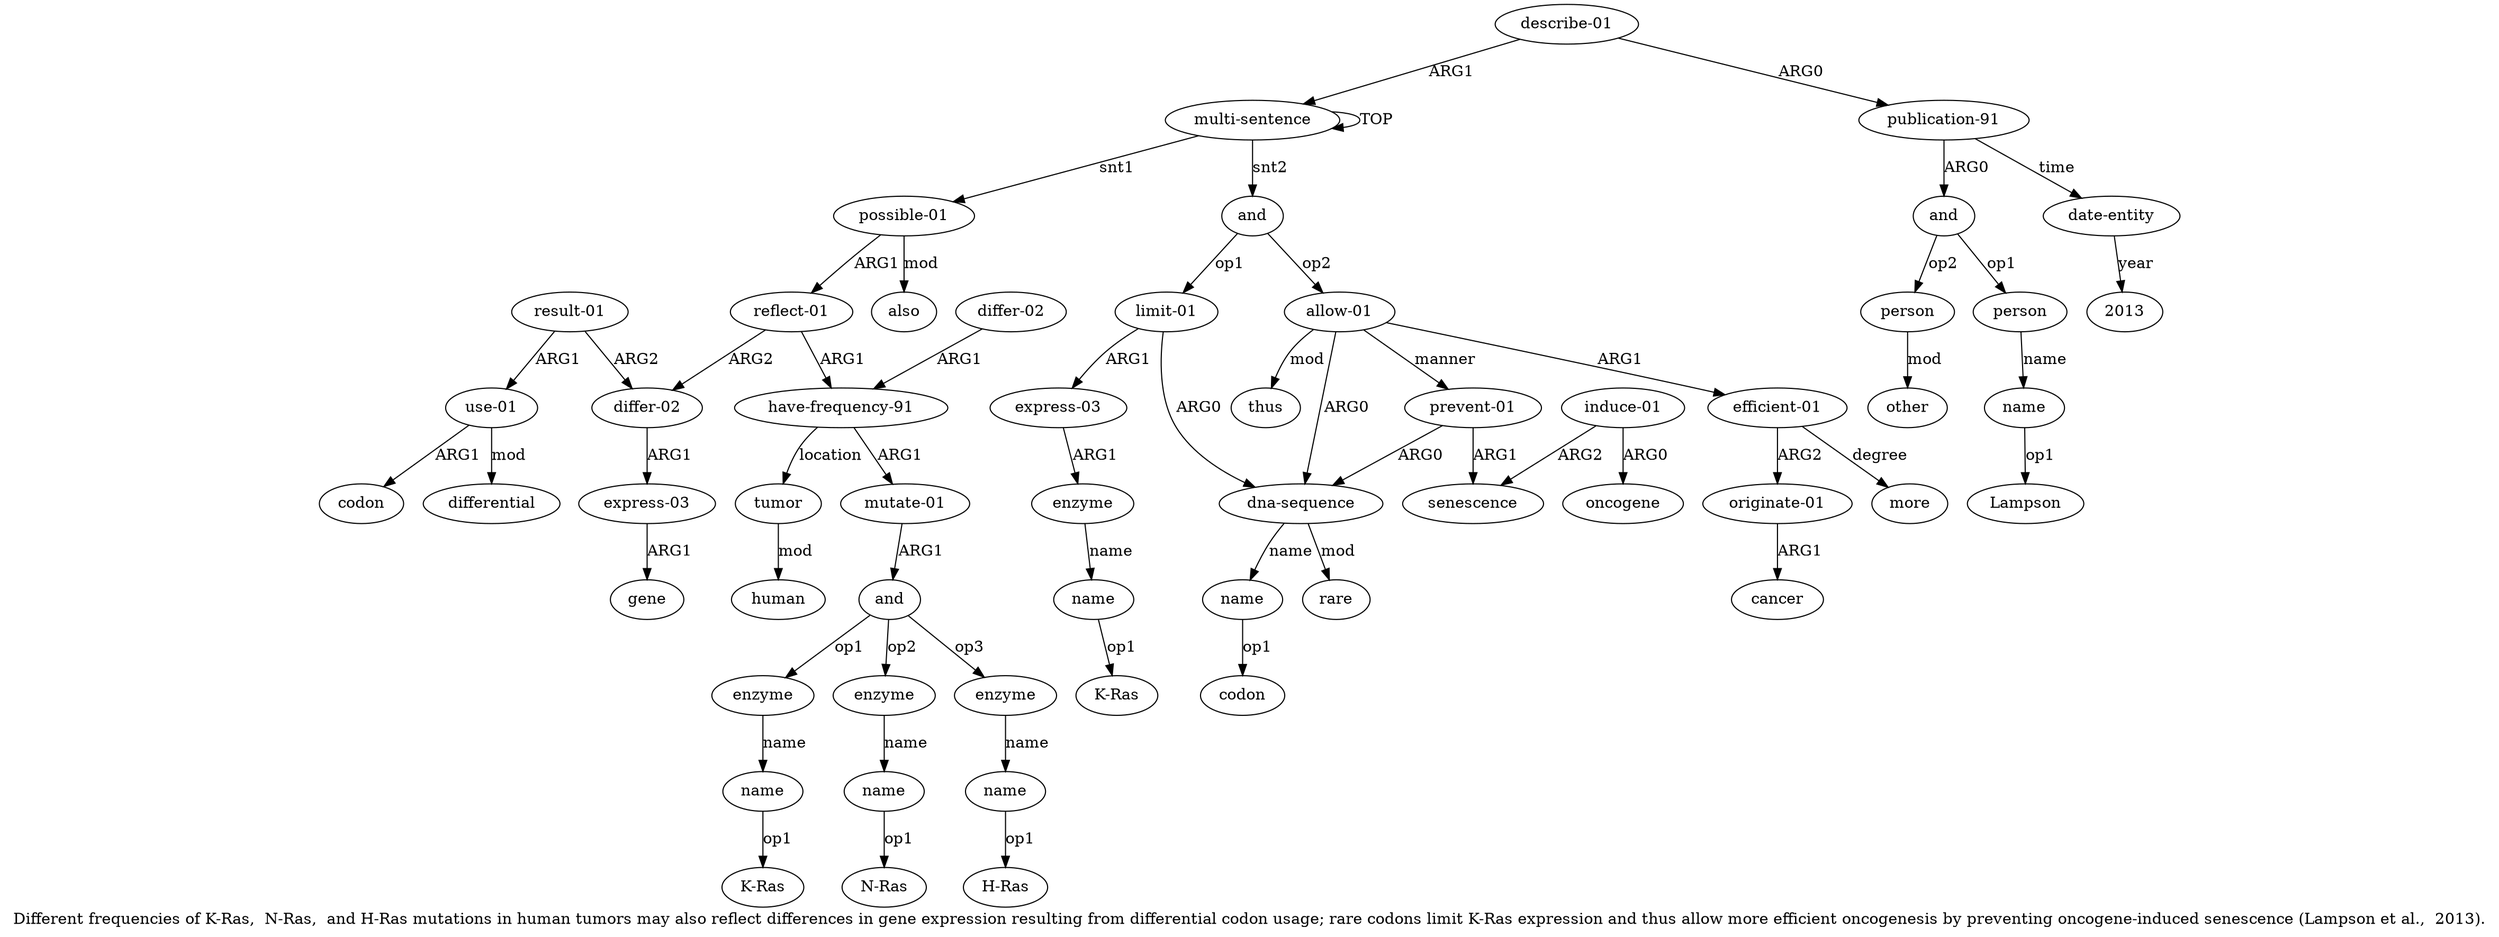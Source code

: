 digraph  {
	graph [label="Different frequencies of K-Ras,  N-Ras,  and H-Ras mutations in human tumors may also reflect differences in gene expression resulting \
from differential codon usage; rare codons limit K-Ras expression and thus allow more efficient oncogenesis by preventing oncogene-induced \
senescence (Lampson et al.,  2013)."];
	node [label="\N"];
	a20	 [color=black,
		gold_ind=20,
		gold_label=codon,
		label=codon,
		test_ind=20,
		test_label=codon];
	a21	 [color=black,
		gold_ind=21,
		gold_label=differential,
		label=differential,
		test_ind=21,
		test_label=differential];
	a22	 [color=black,
		gold_ind=22,
		gold_label=also,
		label=also,
		test_ind=22,
		test_label=also];
	a23	 [color=black,
		gold_ind=23,
		gold_label=and,
		label=and,
		test_ind=23,
		test_label=and];
	a24	 [color=black,
		gold_ind=24,
		gold_label="limit-01",
		label="limit-01",
		test_ind=24,
		test_label="limit-01"];
	a23 -> a24 [key=0,
	color=black,
	gold_label=op1,
	label=op1,
	test_label=op1];
a31 [color=black,
	gold_ind=31,
	gold_label="allow-01",
	label="allow-01",
	test_ind=31,
	test_label="allow-01"];
a23 -> a31 [key=0,
color=black,
gold_label=op2,
label=op2,
test_label=op2];
a25 [color=black,
gold_ind=25,
gold_label="dna-sequence",
label="dna-sequence",
test_ind=25,
test_label="dna-sequence"];
a24 -> a25 [key=0,
color=black,
gold_label=ARG0,
label=ARG0,
test_label=ARG0];
a28 [color=black,
gold_ind=28,
gold_label="express-03",
label="express-03",
test_ind=28,
test_label="express-03"];
a24 -> a28 [key=0,
color=black,
gold_label=ARG1,
label=ARG1,
test_label=ARG1];
a26 [color=black,
gold_ind=26,
gold_label=name,
label=name,
test_ind=26,
test_label=name];
a25 -> a26 [key=0,
color=black,
gold_label=name,
label=name,
test_label=name];
a27 [color=black,
gold_ind=27,
gold_label=rare,
label=rare,
test_ind=27,
test_label=rare];
a25 -> a27 [key=0,
color=black,
gold_label=mod,
label=mod,
test_label=mod];
"a26 codon" [color=black,
gold_ind=-1,
gold_label=codon,
label=codon,
test_ind=-1,
test_label=codon];
a26 -> "a26 codon" [key=0,
color=black,
gold_label=op1,
label=op1,
test_label=op1];
a29 [color=black,
gold_ind=29,
gold_label=enzyme,
label=enzyme,
test_ind=29,
test_label=enzyme];
a28 -> a29 [key=0,
color=black,
gold_label=ARG1,
label=ARG1,
test_label=ARG1];
a30 [color=black,
gold_ind=30,
gold_label=name,
label=name,
test_ind=30,
test_label=name];
a29 -> a30 [key=0,
color=black,
gold_label=name,
label=name,
test_label=name];
a31 -> a25 [key=0,
color=black,
gold_label=ARG0,
label=ARG0,
test_label=ARG0];
a37 [color=black,
gold_ind=37,
gold_label="prevent-01",
label="prevent-01",
test_ind=37,
test_label="prevent-01"];
a31 -> a37 [key=0,
color=black,
gold_label=manner,
label=manner,
test_label=manner];
a36 [color=black,
gold_ind=36,
gold_label=thus,
label=thus,
test_ind=36,
test_label=thus];
a31 -> a36 [key=0,
color=black,
gold_label=mod,
label=mod,
test_label=mod];
a32 [color=black,
gold_ind=32,
gold_label="efficient-01",
label="efficient-01",
test_ind=32,
test_label="efficient-01"];
a31 -> a32 [key=0,
color=black,
gold_label=ARG1,
label=ARG1,
test_label=ARG1];
"a7 K-Ras" [color=black,
gold_ind=-1,
gold_label="K-Ras",
label="K-Ras",
test_ind=-1,
test_label="K-Ras"];
"a30 K-Ras" [color=black,
gold_ind=-1,
gold_label="K-Ras",
label="K-Ras",
test_ind=-1,
test_label="K-Ras"];
"a48 2013" [color=black,
gold_ind=-1,
gold_label=2013,
label=2013,
test_ind=-1,
test_label=2013];
a30 -> "a30 K-Ras" [key=0,
color=black,
gold_label=op1,
label=op1,
test_label=op1];
a37 -> a25 [key=0,
color=black,
gold_label=ARG0,
label=ARG0,
test_label=ARG0];
a38 [color=black,
gold_ind=38,
gold_label=senescence,
label=senescence,
test_ind=38,
test_label=senescence];
a37 -> a38 [key=0,
color=black,
gold_label=ARG1,
label=ARG1,
test_label=ARG1];
a33 [color=black,
gold_ind=33,
gold_label="originate-01",
label="originate-01",
test_ind=33,
test_label="originate-01"];
a34 [color=black,
gold_ind=34,
gold_label=cancer,
label=cancer,
test_ind=34,
test_label=cancer];
a33 -> a34 [key=0,
color=black,
gold_label=ARG1,
label=ARG1,
test_label=ARG1];
"a45 Lampson" [color=black,
gold_ind=-1,
gold_label=Lampson,
label=Lampson,
test_ind=-1,
test_label=Lampson];
a35 [color=black,
gold_ind=35,
gold_label=more,
label=more,
test_ind=35,
test_label=more];
a32 -> a33 [key=0,
color=black,
gold_label=ARG2,
label=ARG2,
test_label=ARG2];
a32 -> a35 [key=0,
color=black,
gold_label=degree,
label=degree,
test_label=degree];
a15 [color=black,
gold_ind=15,
gold_label="differ-02",
label="differ-02",
test_ind=15,
test_label="differ-02"];
a16 [color=black,
gold_ind=16,
gold_label="express-03",
label="express-03",
test_ind=16,
test_label="express-03"];
a15 -> a16 [key=0,
color=black,
gold_label=ARG1,
label=ARG1,
test_label=ARG1];
a14 [color=black,
gold_ind=14,
gold_label=human,
label=human,
test_ind=14,
test_label=human];
a17 [color=black,
gold_ind=17,
gold_label=gene,
label=gene,
test_ind=17,
test_label=gene];
a16 -> a17 [key=0,
color=black,
gold_label=ARG1,
label=ARG1,
test_label=ARG1];
a11 [color=black,
gold_ind=11,
gold_label=name,
label=name,
test_ind=11,
test_label=name];
"a11 H-Ras" [color=black,
gold_ind=-1,
gold_label="H-Ras",
label="H-Ras",
test_ind=-1,
test_label="H-Ras"];
a11 -> "a11 H-Ras" [key=0,
color=black,
gold_label=op1,
label=op1,
test_label=op1];
a10 [color=black,
gold_ind=10,
gold_label=enzyme,
label=enzyme,
test_ind=10,
test_label=enzyme];
a10 -> a11 [key=0,
color=black,
gold_label=name,
label=name,
test_label=name];
a13 [color=black,
gold_ind=13,
gold_label=tumor,
label=tumor,
test_ind=13,
test_label=tumor];
a13 -> a14 [key=0,
color=black,
gold_label=mod,
label=mod,
test_label=mod];
a12 [color=black,
gold_ind=12,
gold_label="differ-02",
label="differ-02",
test_ind=12,
test_label="differ-02"];
a3 [color=black,
gold_ind=3,
gold_label="have-frequency-91",
label="have-frequency-91",
test_ind=3,
test_label="have-frequency-91"];
a12 -> a3 [key=0,
color=black,
gold_label=ARG1,
label=ARG1,
test_label=ARG1];
a39 [color=black,
gold_ind=39,
gold_label="induce-01",
label="induce-01",
test_ind=39,
test_label="induce-01"];
a39 -> a38 [key=0,
color=black,
gold_label=ARG2,
label=ARG2,
test_label=ARG2];
a40 [color=black,
gold_ind=40,
gold_label=oncogene,
label=oncogene,
test_ind=40,
test_label=oncogene];
a39 -> a40 [key=0,
color=black,
gold_label=ARG0,
label=ARG0,
test_label=ARG0];
a19 [color=black,
gold_ind=19,
gold_label="use-01",
label="use-01",
test_ind=19,
test_label="use-01"];
a19 -> a20 [key=0,
color=black,
gold_label=ARG1,
label=ARG1,
test_label=ARG1];
a19 -> a21 [key=0,
color=black,
gold_label=mod,
label=mod,
test_label=mod];
a18 [color=black,
gold_ind=18,
gold_label="result-01",
label="result-01",
test_ind=18,
test_label="result-01"];
a18 -> a15 [key=0,
color=black,
gold_label=ARG2,
label=ARG2,
test_label=ARG2];
a18 -> a19 [key=0,
color=black,
gold_label=ARG1,
label=ARG1,
test_label=ARG1];
a1 [color=black,
gold_ind=1,
gold_label="possible-01",
label="possible-01",
test_ind=1,
test_label="possible-01"];
a1 -> a22 [key=0,
color=black,
gold_label=mod,
label=mod,
test_label=mod];
a2 [color=black,
gold_ind=2,
gold_label="reflect-01",
label="reflect-01",
test_ind=2,
test_label="reflect-01"];
a1 -> a2 [key=0,
color=black,
gold_label=ARG1,
label=ARG1,
test_label=ARG1];
a0 [color=black,
gold_ind=0,
gold_label="multi-sentence",
label="multi-sentence",
test_ind=0,
test_label="multi-sentence"];
a0 -> a23 [key=0,
color=black,
gold_label=snt2,
label=snt2,
test_label=snt2];
a0 -> a1 [key=0,
color=black,
gold_label=snt1,
label=snt1,
test_label=snt1];
a0 -> a0 [key=0,
color=black,
gold_label=TOP,
label=TOP,
test_label=TOP];
a3 -> a13 [key=0,
color=black,
gold_label=location,
label=location,
test_label=location];
a4 [color=black,
gold_ind=4,
gold_label="mutate-01",
label="mutate-01",
test_ind=4,
test_label="mutate-01"];
a3 -> a4 [key=0,
color=black,
gold_label=ARG1,
label=ARG1,
test_label=ARG1];
a2 -> a15 [key=0,
color=black,
gold_label=ARG2,
label=ARG2,
test_label=ARG2];
a2 -> a3 [key=0,
color=black,
gold_label=ARG1,
label=ARG1,
test_label=ARG1];
a5 [color=black,
gold_ind=5,
gold_label=and,
label=and,
test_ind=5,
test_label=and];
a5 -> a10 [key=0,
color=black,
gold_label=op3,
label=op3,
test_label=op3];
a6 [color=black,
gold_ind=6,
gold_label=enzyme,
label=enzyme,
test_ind=6,
test_label=enzyme];
a5 -> a6 [key=0,
color=black,
gold_label=op1,
label=op1,
test_label=op1];
a8 [color=black,
gold_ind=8,
gold_label=enzyme,
label=enzyme,
test_ind=8,
test_label=enzyme];
a5 -> a8 [key=0,
color=black,
gold_label=op2,
label=op2,
test_label=op2];
a4 -> a5 [key=0,
color=black,
gold_label=ARG1,
label=ARG1,
test_label=ARG1];
a7 [color=black,
gold_ind=7,
gold_label=name,
label=name,
test_ind=7,
test_label=name];
a7 -> "a7 K-Ras" [key=0,
color=black,
gold_label=op1,
label=op1,
test_label=op1];
a6 -> a7 [key=0,
color=black,
gold_label=name,
label=name,
test_label=name];
a9 [color=black,
gold_ind=9,
gold_label=name,
label=name,
test_ind=9,
test_label=name];
"a9 N-Ras" [color=black,
gold_ind=-1,
gold_label="N-Ras",
label="N-Ras",
test_ind=-1,
test_label="N-Ras"];
a9 -> "a9 N-Ras" [key=0,
color=black,
gold_label=op1,
label=op1,
test_label=op1];
a8 -> a9 [key=0,
color=black,
gold_label=name,
label=name,
test_label=name];
a46 [color=black,
gold_ind=46,
gold_label=person,
label=person,
test_ind=46,
test_label=person];
a47 [color=black,
gold_ind=47,
gold_label=other,
label=other,
test_ind=47,
test_label=other];
a46 -> a47 [key=0,
color=black,
gold_label=mod,
label=mod,
test_label=mod];
a44 [color=black,
gold_ind=44,
gold_label=person,
label=person,
test_ind=44,
test_label=person];
a45 [color=black,
gold_ind=45,
gold_label=name,
label=name,
test_ind=45,
test_label=name];
a44 -> a45 [key=0,
color=black,
gold_label=name,
label=name,
test_label=name];
a45 -> "a45 Lampson" [key=0,
color=black,
gold_label=op1,
label=op1,
test_label=op1];
a42 [color=black,
gold_ind=42,
gold_label="publication-91",
label="publication-91",
test_ind=42,
test_label="publication-91"];
a43 [color=black,
gold_ind=43,
gold_label=and,
label=and,
test_ind=43,
test_label=and];
a42 -> a43 [key=0,
color=black,
gold_label=ARG0,
label=ARG0,
test_label=ARG0];
a48 [color=black,
gold_ind=48,
gold_label="date-entity",
label="date-entity",
test_ind=48,
test_label="date-entity"];
a42 -> a48 [key=0,
color=black,
gold_label=time,
label=time,
test_label=time];
a43 -> a46 [key=0,
color=black,
gold_label=op2,
label=op2,
test_label=op2];
a43 -> a44 [key=0,
color=black,
gold_label=op1,
label=op1,
test_label=op1];
a41 [color=black,
gold_ind=41,
gold_label="describe-01",
label="describe-01",
test_ind=41,
test_label="describe-01"];
a41 -> a0 [key=0,
color=black,
gold_label=ARG1,
label=ARG1,
test_label=ARG1];
a41 -> a42 [key=0,
color=black,
gold_label=ARG0,
label=ARG0,
test_label=ARG0];
a48 -> "a48 2013" [key=0,
color=black,
gold_label=year,
label=year,
test_label=year];
}
